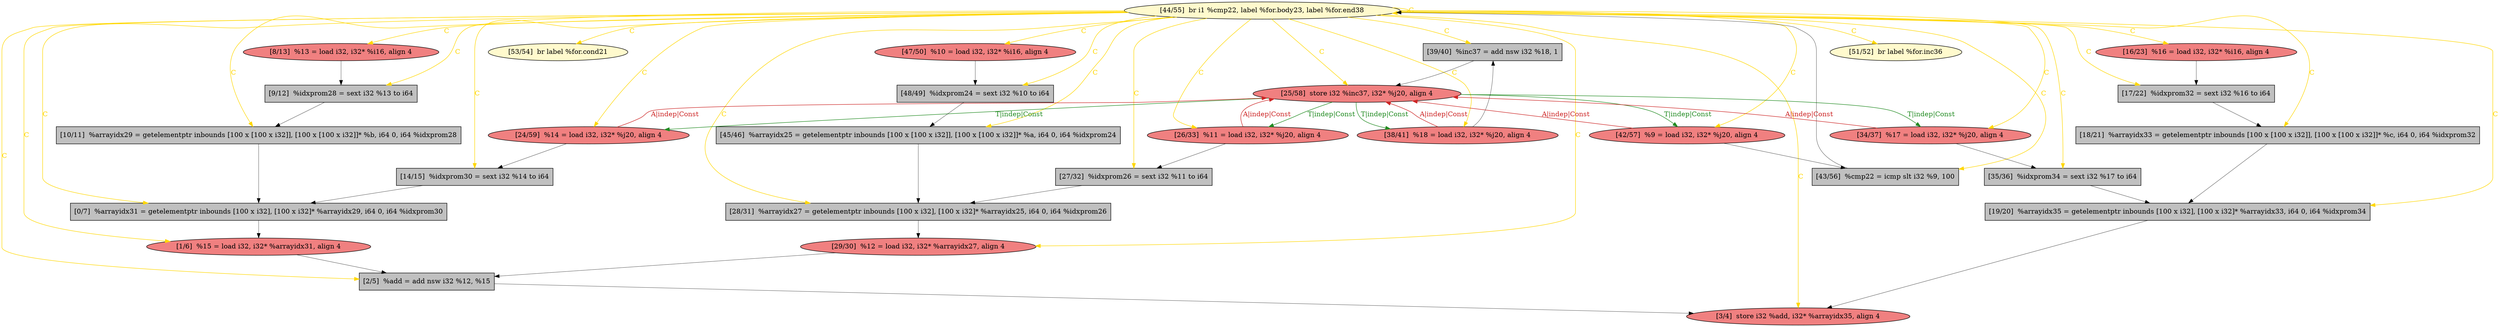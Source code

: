 
digraph G {


node978 [fillcolor=grey,label="[9/12]  %idxprom28 = sext i32 %13 to i64",shape=rectangle,style=filled ]
node977 [fillcolor=grey,label="[17/22]  %idxprom32 = sext i32 %16 to i64",shape=rectangle,style=filled ]
node976 [fillcolor=grey,label="[27/32]  %idxprom26 = sext i32 %11 to i64",shape=rectangle,style=filled ]
node975 [fillcolor=lemonchiffon,label="[44/55]  br i1 %cmp22, label %for.body23, label %for.end38",shape=ellipse,style=filled ]
node973 [fillcolor=lightcoral,label="[47/50]  %10 = load i32, i32* %i16, align 4",shape=ellipse,style=filled ]
node971 [fillcolor=grey,label="[39/40]  %inc37 = add nsw i32 %18, 1",shape=rectangle,style=filled ]
node968 [fillcolor=grey,label="[45/46]  %arrayidx25 = getelementptr inbounds [100 x [100 x i32]], [100 x [100 x i32]]* %a, i64 0, i64 %idxprom24",shape=rectangle,style=filled ]
node967 [fillcolor=grey,label="[2/5]  %add = add nsw i32 %12, %15",shape=rectangle,style=filled ]
node966 [fillcolor=lemonchiffon,label="[53/54]  br label %for.cond21",shape=ellipse,style=filled ]
node970 [fillcolor=lightcoral,label="[1/6]  %15 = load i32, i32* %arrayidx31, align 4",shape=ellipse,style=filled ]
node965 [fillcolor=grey,label="[35/36]  %idxprom34 = sext i32 %17 to i64",shape=rectangle,style=filled ]
node974 [fillcolor=lightcoral,label="[26/33]  %11 = load i32, i32* %j20, align 4",shape=ellipse,style=filled ]
node955 [fillcolor=lightcoral,label="[25/58]  store i32 %inc37, i32* %j20, align 4",shape=ellipse,style=filled ]
node953 [fillcolor=lightcoral,label="[24/59]  %14 = load i32, i32* %j20, align 4",shape=ellipse,style=filled ]
node960 [fillcolor=grey,label="[28/31]  %arrayidx27 = getelementptr inbounds [100 x i32], [100 x i32]* %arrayidx25, i64 0, i64 %idxprom26",shape=rectangle,style=filled ]
node957 [fillcolor=grey,label="[43/56]  %cmp22 = icmp slt i32 %9, 100",shape=rectangle,style=filled ]
node949 [fillcolor=grey,label="[0/7]  %arrayidx31 = getelementptr inbounds [100 x i32], [100 x i32]* %arrayidx29, i64 0, i64 %idxprom30",shape=rectangle,style=filled ]
node951 [fillcolor=grey,label="[14/15]  %idxprom30 = sext i32 %14 to i64",shape=rectangle,style=filled ]
node959 [fillcolor=grey,label="[48/49]  %idxprom24 = sext i32 %10 to i64",shape=rectangle,style=filled ]
node954 [fillcolor=lightcoral,label="[3/4]  store i32 %add, i32* %arrayidx35, align 4",shape=ellipse,style=filled ]
node950 [fillcolor=lightcoral,label="[8/13]  %13 = load i32, i32* %i16, align 4",shape=ellipse,style=filled ]
node956 [fillcolor=lightcoral,label="[29/30]  %12 = load i32, i32* %arrayidx27, align 4",shape=ellipse,style=filled ]
node958 [fillcolor=grey,label="[10/11]  %arrayidx29 = getelementptr inbounds [100 x [100 x i32]], [100 x [100 x i32]]* %b, i64 0, i64 %idxprom28",shape=rectangle,style=filled ]
node961 [fillcolor=lemonchiffon,label="[51/52]  br label %for.inc36",shape=ellipse,style=filled ]
node969 [fillcolor=lightcoral,label="[38/41]  %18 = load i32, i32* %j20, align 4",shape=ellipse,style=filled ]
node952 [fillcolor=lightcoral,label="[16/23]  %16 = load i32, i32* %i16, align 4",shape=ellipse,style=filled ]
node962 [fillcolor=lightcoral,label="[42/57]  %9 = load i32, i32* %j20, align 4",shape=ellipse,style=filled ]
node972 [fillcolor=grey,label="[19/20]  %arrayidx35 = getelementptr inbounds [100 x i32], [100 x i32]* %arrayidx33, i64 0, i64 %idxprom34",shape=rectangle,style=filled ]
node963 [fillcolor=grey,label="[18/21]  %arrayidx33 = getelementptr inbounds [100 x [100 x i32]], [100 x [100 x i32]]* %c, i64 0, i64 %idxprom32",shape=rectangle,style=filled ]
node964 [fillcolor=lightcoral,label="[34/37]  %17 = load i32, i32* %j20, align 4",shape=ellipse,style=filled ]

node955->node969 [style=solid,color=forestgreen,label="T|indep|Const",penwidth=1.0,fontcolor=forestgreen ]
node975->node959 [style=solid,color=gold,label="C",penwidth=1.0,fontcolor=gold ]
node975->node966 [style=solid,color=gold,label="C",penwidth=1.0,fontcolor=gold ]
node975->node952 [style=solid,color=gold,label="C",penwidth=1.0,fontcolor=gold ]
node978->node958 [style=solid,color=black,label="",penwidth=0.5,fontcolor=black ]
node955->node962 [style=solid,color=forestgreen,label="T|indep|Const",penwidth=1.0,fontcolor=forestgreen ]
node955->node964 [style=solid,color=forestgreen,label="T|indep|Const",penwidth=1.0,fontcolor=forestgreen ]
node964->node955 [style=solid,color=firebrick3,label="A|indep|Const",penwidth=1.0,fontcolor=firebrick3 ]
node951->node949 [style=solid,color=black,label="",penwidth=0.5,fontcolor=black ]
node975->node972 [style=solid,color=gold,label="C",penwidth=1.0,fontcolor=gold ]
node975->node957 [style=solid,color=gold,label="C",penwidth=1.0,fontcolor=gold ]
node975->node969 [style=solid,color=gold,label="C",penwidth=1.0,fontcolor=gold ]
node969->node955 [style=solid,color=firebrick3,label="A|indep|Const",penwidth=1.0,fontcolor=firebrick3 ]
node975->node974 [style=solid,color=gold,label="C",penwidth=1.0,fontcolor=gold ]
node975->node978 [style=solid,color=gold,label="C",penwidth=1.0,fontcolor=gold ]
node977->node963 [style=solid,color=black,label="",penwidth=0.5,fontcolor=black ]
node956->node967 [style=solid,color=black,label="",penwidth=0.5,fontcolor=black ]
node975->node975 [style=solid,color=gold,label="C",penwidth=1.0,fontcolor=gold ]
node958->node949 [style=solid,color=black,label="",penwidth=0.5,fontcolor=black ]
node975->node964 [style=solid,color=gold,label="C",penwidth=1.0,fontcolor=gold ]
node952->node977 [style=solid,color=black,label="",penwidth=0.5,fontcolor=black ]
node975->node976 [style=solid,color=gold,label="C",penwidth=1.0,fontcolor=gold ]
node968->node960 [style=solid,color=black,label="",penwidth=0.5,fontcolor=black ]
node975->node960 [style=solid,color=gold,label="C",penwidth=1.0,fontcolor=gold ]
node967->node954 [style=solid,color=black,label="",penwidth=0.5,fontcolor=black ]
node975->node977 [style=solid,color=gold,label="C",penwidth=1.0,fontcolor=gold ]
node957->node975 [style=solid,color=black,label="",penwidth=0.5,fontcolor=black ]
node975->node973 [style=solid,color=gold,label="C",penwidth=1.0,fontcolor=gold ]
node975->node954 [style=solid,color=gold,label="C",penwidth=1.0,fontcolor=gold ]
node975->node961 [style=solid,color=gold,label="C",penwidth=1.0,fontcolor=gold ]
node975->node956 [style=solid,color=gold,label="C",penwidth=1.0,fontcolor=gold ]
node950->node978 [style=solid,color=black,label="",penwidth=0.5,fontcolor=black ]
node962->node955 [style=solid,color=firebrick3,label="A|indep|Const",penwidth=1.0,fontcolor=firebrick3 ]
node974->node955 [style=solid,color=firebrick3,label="A|indep|Const",penwidth=1.0,fontcolor=firebrick3 ]
node975->node968 [style=solid,color=gold,label="C",penwidth=1.0,fontcolor=gold ]
node975->node958 [style=solid,color=gold,label="C",penwidth=1.0,fontcolor=gold ]
node975->node970 [style=solid,color=gold,label="C",penwidth=1.0,fontcolor=gold ]
node975->node965 [style=solid,color=gold,label="C",penwidth=1.0,fontcolor=gold ]
node953->node955 [style=solid,color=firebrick3,label="A|indep|Const",penwidth=1.0,fontcolor=firebrick3 ]
node959->node968 [style=solid,color=black,label="",penwidth=0.5,fontcolor=black ]
node975->node963 [style=solid,color=gold,label="C",penwidth=1.0,fontcolor=gold ]
node975->node967 [style=solid,color=gold,label="C",penwidth=1.0,fontcolor=gold ]
node975->node949 [style=solid,color=gold,label="C",penwidth=1.0,fontcolor=gold ]
node970->node967 [style=solid,color=black,label="",penwidth=0.5,fontcolor=black ]
node975->node955 [style=solid,color=gold,label="C",penwidth=1.0,fontcolor=gold ]
node975->node951 [style=solid,color=gold,label="C",penwidth=1.0,fontcolor=gold ]
node953->node951 [style=solid,color=black,label="",penwidth=0.5,fontcolor=black ]
node964->node965 [style=solid,color=black,label="",penwidth=0.5,fontcolor=black ]
node975->node950 [style=solid,color=gold,label="C",penwidth=1.0,fontcolor=gold ]
node975->node962 [style=solid,color=gold,label="C",penwidth=1.0,fontcolor=gold ]
node963->node972 [style=solid,color=black,label="",penwidth=0.5,fontcolor=black ]
node976->node960 [style=solid,color=black,label="",penwidth=0.5,fontcolor=black ]
node974->node976 [style=solid,color=black,label="",penwidth=0.5,fontcolor=black ]
node955->node953 [style=solid,color=forestgreen,label="T|indep|Const",penwidth=1.0,fontcolor=forestgreen ]
node955->node974 [style=solid,color=forestgreen,label="T|indep|Const",penwidth=1.0,fontcolor=forestgreen ]
node962->node957 [style=solid,color=black,label="",penwidth=0.5,fontcolor=black ]
node975->node971 [style=solid,color=gold,label="C",penwidth=1.0,fontcolor=gold ]
node965->node972 [style=solid,color=black,label="",penwidth=0.5,fontcolor=black ]
node960->node956 [style=solid,color=black,label="",penwidth=0.5,fontcolor=black ]
node973->node959 [style=solid,color=black,label="",penwidth=0.5,fontcolor=black ]
node969->node971 [style=solid,color=black,label="",penwidth=0.5,fontcolor=black ]
node972->node954 [style=solid,color=black,label="",penwidth=0.5,fontcolor=black ]
node971->node955 [style=solid,color=black,label="",penwidth=0.5,fontcolor=black ]
node975->node953 [style=solid,color=gold,label="C",penwidth=1.0,fontcolor=gold ]
node949->node970 [style=solid,color=black,label="",penwidth=0.5,fontcolor=black ]


}
